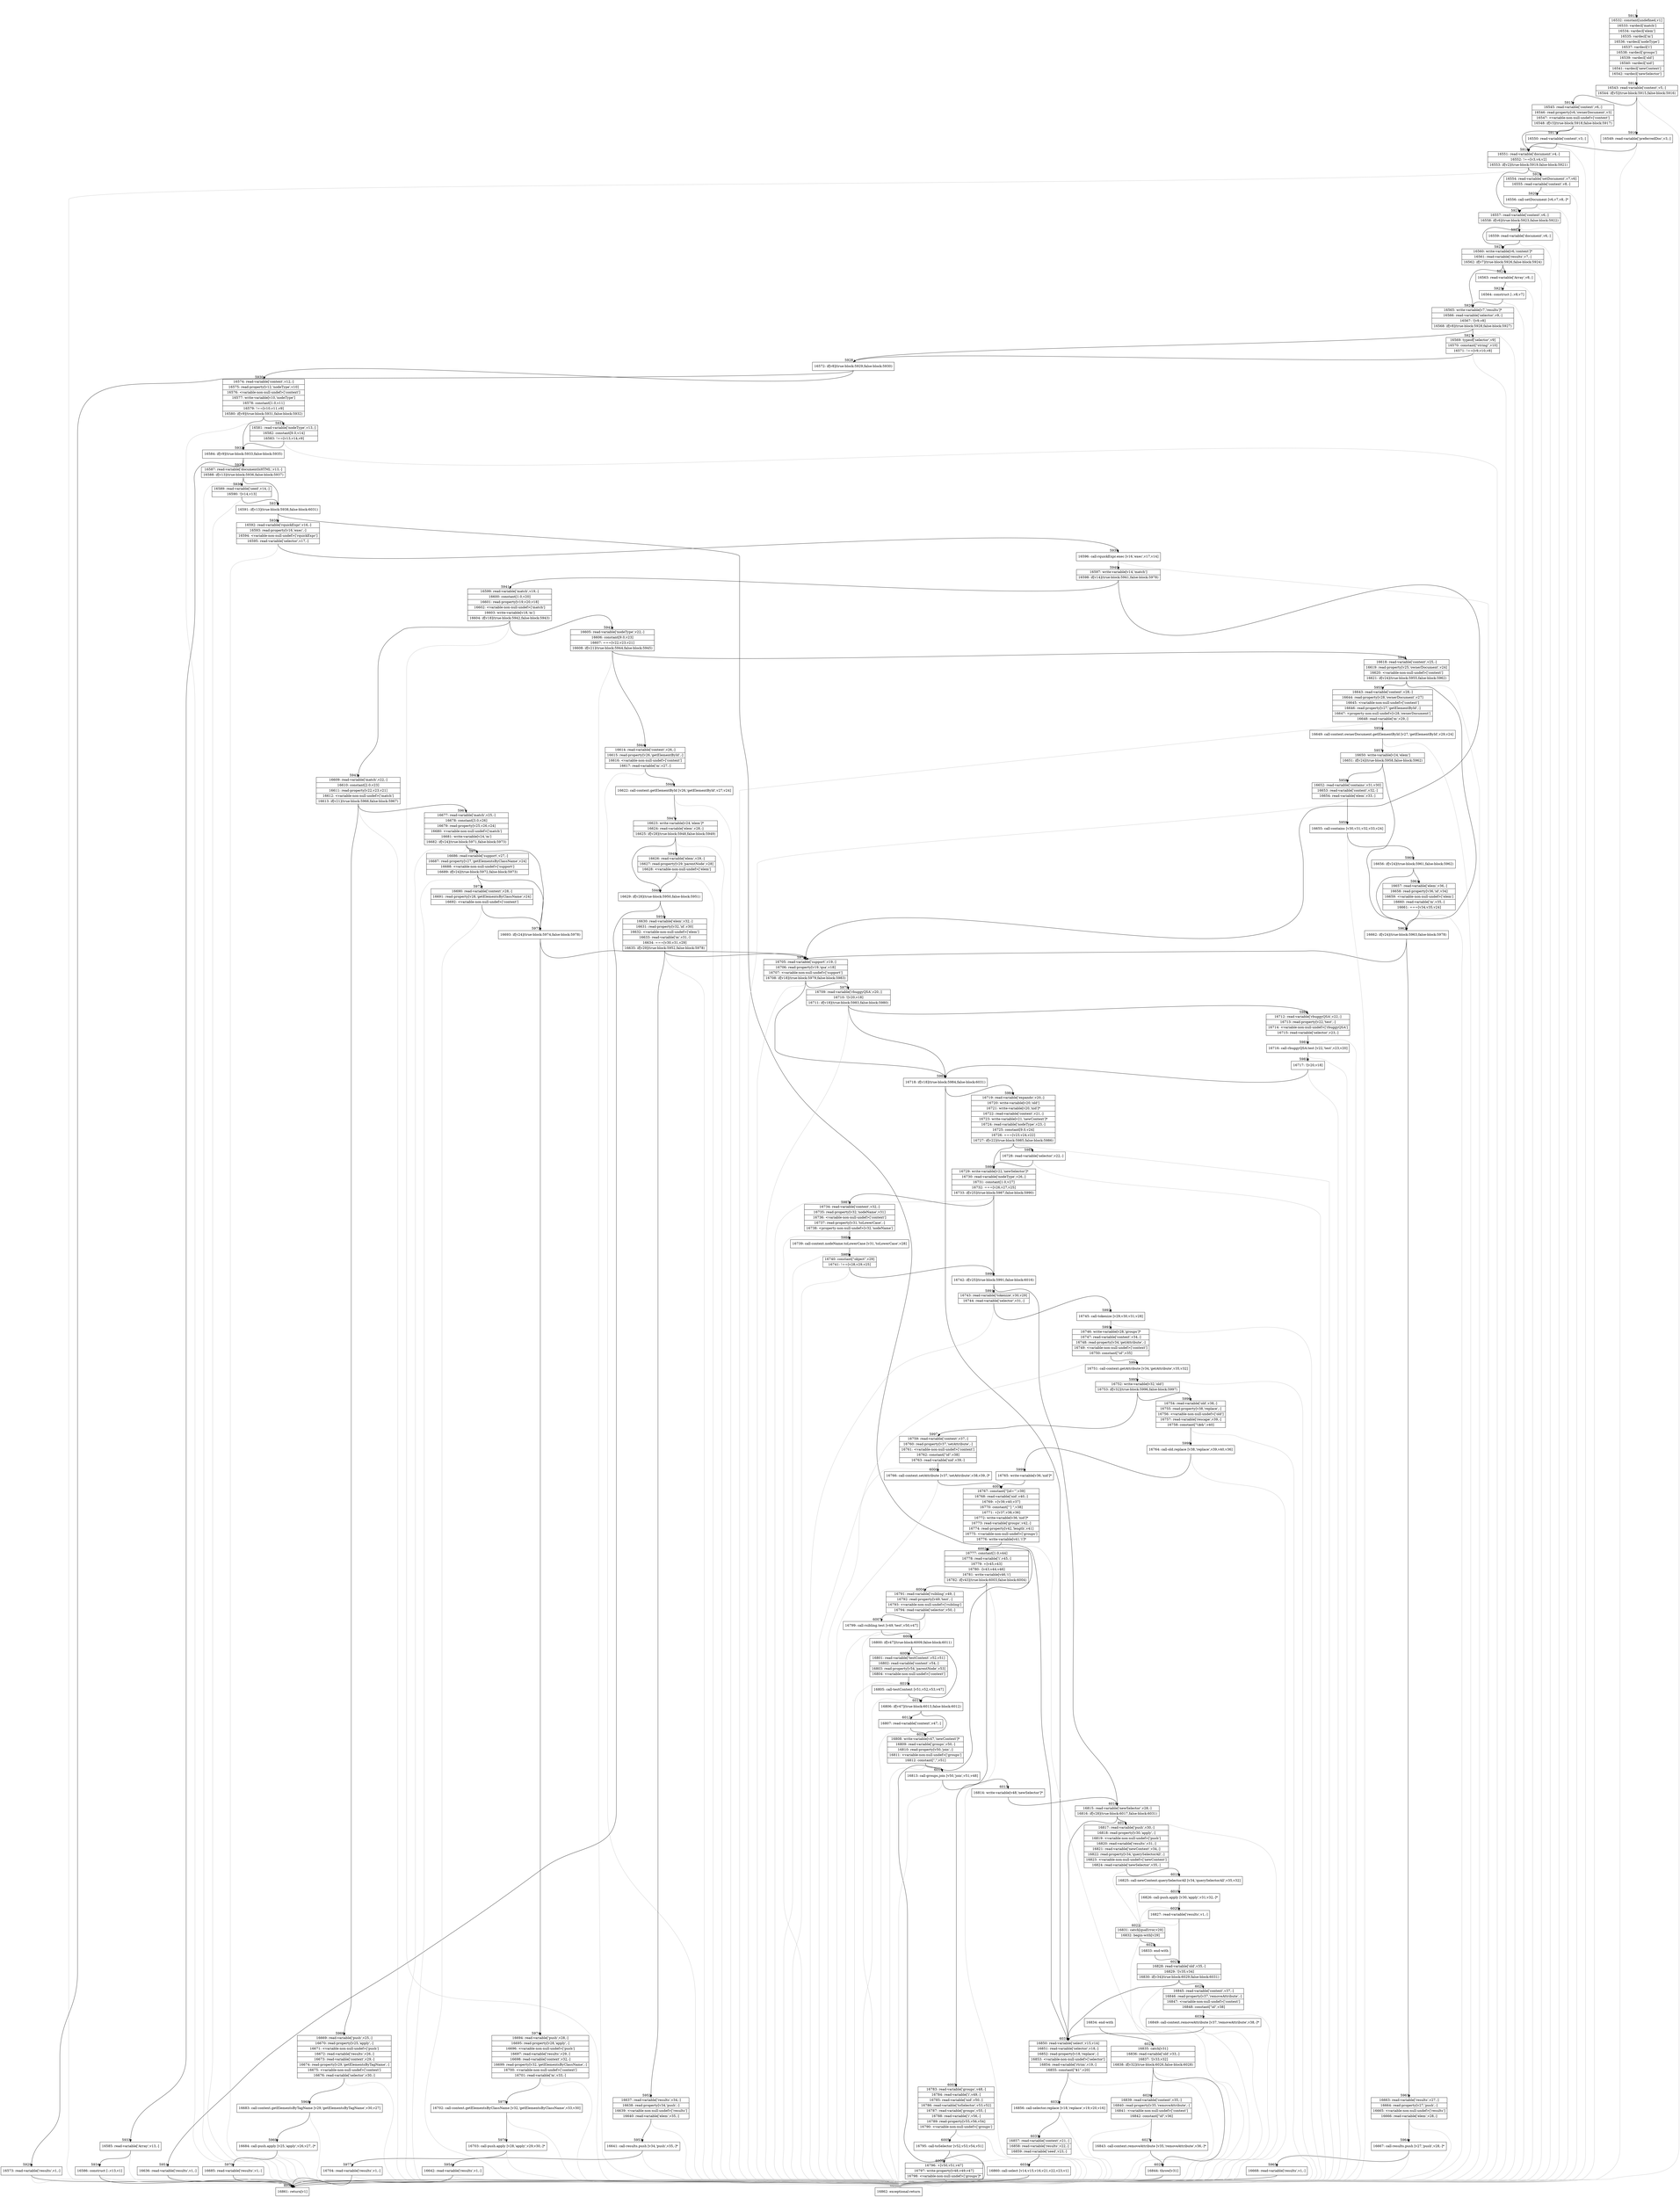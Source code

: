 digraph {
rankdir="TD"
BB_entry470[shape=none,label=""];
BB_entry470 -> BB5913 [tailport=s, headport=n, headlabel="    5913"]
BB5913 [shape=record label="{16532: constant[undefined,v1]|16533: vardecl['match']|16534: vardecl['elem']|16535: vardecl['m']|16536: vardecl['nodeType']|16537: vardecl['i']|16538: vardecl['groups']|16539: vardecl['old']|16540: vardecl['nid']|16541: vardecl['newContext']|16542: vardecl['newSelector']}" ] 
BB5913 -> BB5914 [tailport=s, headport=n, headlabel="      5914"]
BB5914 [shape=record label="{16543: read-variable['context',v5,-]|16544: if[v5](true-block:5915,false-block:5916)}" ] 
BB5914 -> BB5915 [tailport=s, headport=n, headlabel="      5915"]
BB5914 -> BB5916 [tailport=s, headport=n, headlabel="      5916"]
BB5914 -> BB6036 [tailport=s, headport=n, color=gray, headlabel="      6036"]
BB5915 [shape=record label="{16545: read-variable['context',v6,-]|16546: read-property[v6,'ownerDocument',v3]|16547: \<variable-non-null-undef\>['context']|16548: if[v3](true-block:5918,false-block:5917)}" ] 
BB5915 -> BB5918 [tailport=s, headport=n, headlabel="      5918"]
BB5915 -> BB5917 [tailport=s, headport=n, headlabel="      5917"]
BB5915 -> BB6036 [tailport=s, headport=n, color=gray]
BB5916 [shape=record label="{16549: read-variable['preferredDoc',v3,-]}" ] 
BB5916 -> BB5918 [tailport=s, headport=n]
BB5916 -> BB6036 [tailport=s, headport=n, color=gray]
BB5917 [shape=record label="{16550: read-variable['context',v3,-]}" ] 
BB5917 -> BB5918 [tailport=s, headport=n]
BB5917 -> BB6036 [tailport=s, headport=n, color=gray]
BB5918 [shape=record label="{16551: read-variable['document',v4,-]|16552: !==[v3,v4,v2]|16553: if[v2](true-block:5919,false-block:5921)}" ] 
BB5918 -> BB5919 [tailport=s, headport=n, headlabel="      5919"]
BB5918 -> BB5921 [tailport=s, headport=n, headlabel="      5921"]
BB5918 -> BB6036 [tailport=s, headport=n, color=gray]
BB5919 [shape=record label="{16554: read-variable['setDocument',v7,v6]|16555: read-variable['context',v8,-]}" ] 
BB5919 -> BB5920 [tailport=s, headport=n, headlabel="      5920"]
BB5919 -> BB6036 [tailport=s, headport=n, color=gray]
BB5920 [shape=record label="{16556: call-setDocument [v6,v7,v8,-]*}" ] 
BB5920 -> BB5921 [tailport=s, headport=n]
BB5920 -> BB6036 [tailport=s, headport=n, color=gray]
BB5921 [shape=record label="{16557: read-variable['context',v6,-]|16558: if[v6](true-block:5923,false-block:5922)}" ] 
BB5921 -> BB5923 [tailport=s, headport=n, headlabel="      5923"]
BB5921 -> BB5922 [tailport=s, headport=n, headlabel="      5922"]
BB5921 -> BB6036 [tailport=s, headport=n, color=gray]
BB5922 [shape=record label="{16559: read-variable['document',v6,-]}" ] 
BB5922 -> BB5923 [tailport=s, headport=n]
BB5922 -> BB6036 [tailport=s, headport=n, color=gray]
BB5923 [shape=record label="{16560: write-variable[v6,'context']*|16561: read-variable['results',v7,-]|16562: if[v7](true-block:5926,false-block:5924)}" ] 
BB5923 -> BB5926 [tailport=s, headport=n, headlabel="      5926"]
BB5923 -> BB5924 [tailport=s, headport=n, headlabel="      5924"]
BB5923 -> BB6036 [tailport=s, headport=n, color=gray]
BB5924 [shape=record label="{16563: read-variable['Array',v8,-]}" ] 
BB5924 -> BB5925 [tailport=s, headport=n, headlabel="      5925"]
BB5924 -> BB6036 [tailport=s, headport=n, color=gray]
BB5925 [shape=record label="{16564: construct [-,v8,v7]}" ] 
BB5925 -> BB5926 [tailport=s, headport=n]
BB5925 -> BB6036 [tailport=s, headport=n, color=gray]
BB5926 [shape=record label="{16565: write-variable[v7,'results']*|16566: read-variable['selector',v9,-]|16567: ![v9,v8]|16568: if[v8](true-block:5928,false-block:5927)}" ] 
BB5926 -> BB5928 [tailport=s, headport=n, headlabel="      5928"]
BB5926 -> BB5927 [tailport=s, headport=n, headlabel="      5927"]
BB5926 -> BB6036 [tailport=s, headport=n, color=gray]
BB5927 [shape=record label="{16569: typeof['selector',v9]|16570: constant[\"string\",v10]|16571: !==[v9,v10,v8]}" ] 
BB5927 -> BB5928 [tailport=s, headport=n]
BB5927 -> BB6036 [tailport=s, headport=n, color=gray]
BB5928 [shape=record label="{16572: if[v8](true-block:5929,false-block:5930)}" ] 
BB5928 -> BB5929 [tailport=s, headport=n, headlabel="      5929"]
BB5928 -> BB5930 [tailport=s, headport=n, headlabel="      5930"]
BB5929 [shape=record label="{16573: read-variable['results',v1,-]}" ] 
BB5929 -> BB6035 [tailport=s, headport=n, headlabel="      6035"]
BB5929 -> BB6036 [tailport=s, headport=n, color=gray]
BB5930 [shape=record label="{16574: read-variable['context',v12,-]|16575: read-property[v12,'nodeType',v10]|16576: \<variable-non-null-undef\>['context']|16577: write-variable[v10,'nodeType']|16578: constant[1.0,v11]|16579: !==[v10,v11,v9]|16580: if[v9](true-block:5931,false-block:5932)}" ] 
BB5930 -> BB5932 [tailport=s, headport=n, headlabel="      5932"]
BB5930 -> BB5931 [tailport=s, headport=n, headlabel="      5931"]
BB5930 -> BB6036 [tailport=s, headport=n, color=gray]
BB5931 [shape=record label="{16581: read-variable['nodeType',v13,-]|16582: constant[9.0,v14]|16583: !==[v13,v14,v9]}" ] 
BB5931 -> BB5932 [tailport=s, headport=n]
BB5931 -> BB6036 [tailport=s, headport=n, color=gray]
BB5932 [shape=record label="{16584: if[v9](true-block:5933,false-block:5935)}" ] 
BB5932 -> BB5933 [tailport=s, headport=n, headlabel="      5933"]
BB5932 -> BB5935 [tailport=s, headport=n, headlabel="      5935"]
BB5933 [shape=record label="{16585: read-variable['Array',v13,-]}" ] 
BB5933 -> BB5934 [tailport=s, headport=n, headlabel="      5934"]
BB5933 -> BB6036 [tailport=s, headport=n, color=gray]
BB5934 [shape=record label="{16586: construct [-,v13,v1]}" ] 
BB5934 -> BB6035 [tailport=s, headport=n]
BB5934 -> BB6036 [tailport=s, headport=n, color=gray]
BB5935 [shape=record label="{16587: read-variable['documentIsHTML',v13,-]|16588: if[v13](true-block:5936,false-block:5937)}" ] 
BB5935 -> BB5937 [tailport=s, headport=n, headlabel="      5937"]
BB5935 -> BB5936 [tailport=s, headport=n, headlabel="      5936"]
BB5935 -> BB6036 [tailport=s, headport=n, color=gray]
BB5936 [shape=record label="{16589: read-variable['seed',v14,-]|16590: ![v14,v13]}" ] 
BB5936 -> BB5937 [tailport=s, headport=n]
BB5936 -> BB6036 [tailport=s, headport=n, color=gray]
BB5937 [shape=record label="{16591: if[v13](true-block:5938,false-block:6031)}" ] 
BB5937 -> BB5938 [tailport=s, headport=n, headlabel="      5938"]
BB5937 -> BB6031 [tailport=s, headport=n, headlabel="      6031"]
BB5938 [shape=record label="{16592: read-variable['rquickExpr',v16,-]|16593: read-property[v16,'exec',-]|16594: \<variable-non-null-undef\>['rquickExpr']|16595: read-variable['selector',v17,-]}" ] 
BB5938 -> BB5939 [tailport=s, headport=n, headlabel="      5939"]
BB5938 -> BB6036 [tailport=s, headport=n, color=gray]
BB5939 [shape=record label="{16596: call-rquickExpr.exec [v16,'exec',v17,v14]}" ] 
BB5939 -> BB5940 [tailport=s, headport=n, headlabel="      5940"]
BB5939 -> BB6036 [tailport=s, headport=n, color=gray]
BB5940 [shape=record label="{16597: write-variable[v14,'match']|16598: if[v14](true-block:5941,false-block:5978)}" ] 
BB5940 -> BB5941 [tailport=s, headport=n, headlabel="      5941"]
BB5940 -> BB5978 [tailport=s, headport=n, headlabel="      5978"]
BB5941 [shape=record label="{16599: read-variable['match',v19,-]|16600: constant[1.0,v20]|16601: read-property[v19,v20,v18]|16602: \<variable-non-null-undef\>['match']|16603: write-variable[v18,'m']|16604: if[v18](true-block:5942,false-block:5943)}" ] 
BB5941 -> BB5942 [tailport=s, headport=n, headlabel="      5942"]
BB5941 -> BB5943 [tailport=s, headport=n, headlabel="      5943"]
BB5941 -> BB6036 [tailport=s, headport=n, color=gray]
BB5942 [shape=record label="{16605: read-variable['nodeType',v22,-]|16606: constant[9.0,v23]|16607: ===[v22,v23,v21]|16608: if[v21](true-block:5944,false-block:5945)}" ] 
BB5942 -> BB5944 [tailport=s, headport=n, headlabel="      5944"]
BB5942 -> BB5945 [tailport=s, headport=n, headlabel="      5945"]
BB5942 -> BB6036 [tailport=s, headport=n, color=gray]
BB5943 [shape=record label="{16609: read-variable['match',v22,-]|16610: constant[2.0,v23]|16611: read-property[v22,v23,v21]|16612: \<variable-non-null-undef\>['match']|16613: if[v21](true-block:5966,false-block:5967)}" ] 
BB5943 -> BB5966 [tailport=s, headport=n, headlabel="      5966"]
BB5943 -> BB5967 [tailport=s, headport=n, headlabel="      5967"]
BB5943 -> BB6036 [tailport=s, headport=n, color=gray]
BB5944 [shape=record label="{16614: read-variable['context',v26,-]|16615: read-property[v26,'getElementById',-]|16616: \<variable-non-null-undef\>['context']|16617: read-variable['m',v27,-]}" ] 
BB5944 -> BB5946 [tailport=s, headport=n, headlabel="      5946"]
BB5944 -> BB6036 [tailport=s, headport=n, color=gray]
BB5945 [shape=record label="{16618: read-variable['context',v25,-]|16619: read-property[v25,'ownerDocument',v24]|16620: \<variable-non-null-undef\>['context']|16621: if[v24](true-block:5955,false-block:5962)}" ] 
BB5945 -> BB5962 [tailport=s, headport=n, headlabel="      5962"]
BB5945 -> BB5955 [tailport=s, headport=n, headlabel="      5955"]
BB5945 -> BB6036 [tailport=s, headport=n, color=gray]
BB5946 [shape=record label="{16622: call-context.getElementById [v26,'getElementById',v27,v24]}" ] 
BB5946 -> BB5947 [tailport=s, headport=n, headlabel="      5947"]
BB5946 -> BB6036 [tailport=s, headport=n, color=gray]
BB5947 [shape=record label="{16623: write-variable[v24,'elem']*|16624: read-variable['elem',v28,-]|16625: if[v28](true-block:5948,false-block:5949)}" ] 
BB5947 -> BB5949 [tailport=s, headport=n, headlabel="      5949"]
BB5947 -> BB5948 [tailport=s, headport=n, headlabel="      5948"]
BB5947 -> BB6036 [tailport=s, headport=n, color=gray]
BB5948 [shape=record label="{16626: read-variable['elem',v29,-]|16627: read-property[v29,'parentNode',v28]|16628: \<variable-non-null-undef\>['elem']}" ] 
BB5948 -> BB5949 [tailport=s, headport=n]
BB5948 -> BB6036 [tailport=s, headport=n, color=gray]
BB5949 [shape=record label="{16629: if[v28](true-block:5950,false-block:5951)}" ] 
BB5949 -> BB5950 [tailport=s, headport=n, headlabel="      5950"]
BB5949 -> BB5951 [tailport=s, headport=n, headlabel="      5951"]
BB5950 [shape=record label="{16630: read-variable['elem',v32,-]|16631: read-property[v32,'id',v30]|16632: \<variable-non-null-undef\>['elem']|16633: read-variable['m',v31,-]|16634: ===[v30,v31,v29]|16635: if[v29](true-block:5952,false-block:5978)}" ] 
BB5950 -> BB5952 [tailport=s, headport=n, headlabel="      5952"]
BB5950 -> BB5978 [tailport=s, headport=n]
BB5950 -> BB6036 [tailport=s, headport=n, color=gray]
BB5951 [shape=record label="{16636: read-variable['results',v1,-]}" ] 
BB5951 -> BB6035 [tailport=s, headport=n]
BB5951 -> BB6036 [tailport=s, headport=n, color=gray]
BB5952 [shape=record label="{16637: read-variable['results',v34,-]|16638: read-property[v34,'push',-]|16639: \<variable-non-null-undef\>['results']|16640: read-variable['elem',v35,-]}" ] 
BB5952 -> BB5953 [tailport=s, headport=n, headlabel="      5953"]
BB5952 -> BB6036 [tailport=s, headport=n, color=gray]
BB5953 [shape=record label="{16641: call-results.push [v34,'push',v35,-]*}" ] 
BB5953 -> BB5954 [tailport=s, headport=n, headlabel="      5954"]
BB5953 -> BB6036 [tailport=s, headport=n, color=gray]
BB5954 [shape=record label="{16642: read-variable['results',v1,-]}" ] 
BB5954 -> BB6035 [tailport=s, headport=n]
BB5954 -> BB6036 [tailport=s, headport=n, color=gray]
BB5955 [shape=record label="{16643: read-variable['context',v28,-]|16644: read-property[v28,'ownerDocument',v27]|16645: \<variable-non-null-undef\>['context']|16646: read-property[v27,'getElementById',-]|16647: \<property-non-null-undef\>[v28,'ownerDocument']|16648: read-variable['m',v29,-]}" ] 
BB5955 -> BB5956 [tailport=s, headport=n, headlabel="      5956"]
BB5955 -> BB6036 [tailport=s, headport=n, color=gray]
BB5956 [shape=record label="{16649: call-context.ownerDocument.getElementById [v27,'getElementById',v29,v24]}" ] 
BB5956 -> BB5957 [tailport=s, headport=n, headlabel="      5957"]
BB5956 -> BB6036 [tailport=s, headport=n, color=gray]
BB5957 [shape=record label="{16650: write-variable[v24,'elem']|16651: if[v24](true-block:5958,false-block:5962)}" ] 
BB5957 -> BB5962 [tailport=s, headport=n]
BB5957 -> BB5958 [tailport=s, headport=n, headlabel="      5958"]
BB5958 [shape=record label="{16652: read-variable['contains',v31,v30]|16653: read-variable['context',v32,-]|16654: read-variable['elem',v33,-]}" ] 
BB5958 -> BB5959 [tailport=s, headport=n, headlabel="      5959"]
BB5958 -> BB6036 [tailport=s, headport=n, color=gray]
BB5959 [shape=record label="{16655: call-contains [v30,v31,v32,v33,v24]}" ] 
BB5959 -> BB5960 [tailport=s, headport=n, headlabel="      5960"]
BB5959 -> BB6036 [tailport=s, headport=n, color=gray]
BB5960 [shape=record label="{16656: if[v24](true-block:5961,false-block:5962)}" ] 
BB5960 -> BB5962 [tailport=s, headport=n]
BB5960 -> BB5961 [tailport=s, headport=n, headlabel="      5961"]
BB5961 [shape=record label="{16657: read-variable['elem',v36,-]|16658: read-property[v36,'id',v34]|16659: \<variable-non-null-undef\>['elem']|16660: read-variable['m',v35,-]|16661: ===[v34,v35,v24]}" ] 
BB5961 -> BB5962 [tailport=s, headport=n]
BB5961 -> BB6036 [tailport=s, headport=n, color=gray]
BB5962 [shape=record label="{16662: if[v24](true-block:5963,false-block:5978)}" ] 
BB5962 -> BB5963 [tailport=s, headport=n, headlabel="      5963"]
BB5962 -> BB5978 [tailport=s, headport=n]
BB5963 [shape=record label="{16663: read-variable['results',v27,-]|16664: read-property[v27,'push',-]|16665: \<variable-non-null-undef\>['results']|16666: read-variable['elem',v28,-]}" ] 
BB5963 -> BB5964 [tailport=s, headport=n, headlabel="      5964"]
BB5963 -> BB6036 [tailport=s, headport=n, color=gray]
BB5964 [shape=record label="{16667: call-results.push [v27,'push',v28,-]*}" ] 
BB5964 -> BB5965 [tailport=s, headport=n, headlabel="      5965"]
BB5964 -> BB6036 [tailport=s, headport=n, color=gray]
BB5965 [shape=record label="{16668: read-variable['results',v1,-]}" ] 
BB5965 -> BB6035 [tailport=s, headport=n]
BB5965 -> BB6036 [tailport=s, headport=n, color=gray]
BB5966 [shape=record label="{16669: read-variable['push',v25,-]|16670: read-property[v25,'apply',-]|16671: \<variable-non-null-undef\>['push']|16672: read-variable['results',v26,-]|16673: read-variable['context',v29,-]|16674: read-property[v29,'getElementsByTagName',-]|16675: \<variable-non-null-undef\>['context']|16676: read-variable['selector',v30,-]}" ] 
BB5966 -> BB5968 [tailport=s, headport=n, headlabel="      5968"]
BB5966 -> BB6036 [tailport=s, headport=n, color=gray]
BB5967 [shape=record label="{16677: read-variable['match',v25,-]|16678: constant[3.0,v26]|16679: read-property[v25,v26,v24]|16680: \<variable-non-null-undef\>['match']|16681: write-variable[v24,'m']|16682: if[v24](true-block:5971,false-block:5973)}" ] 
BB5967 -> BB5973 [tailport=s, headport=n, headlabel="      5973"]
BB5967 -> BB5971 [tailport=s, headport=n, headlabel="      5971"]
BB5967 -> BB6036 [tailport=s, headport=n, color=gray]
BB5968 [shape=record label="{16683: call-context.getElementsByTagName [v29,'getElementsByTagName',v30,v27]}" ] 
BB5968 -> BB5969 [tailport=s, headport=n, headlabel="      5969"]
BB5968 -> BB6036 [tailport=s, headport=n, color=gray]
BB5969 [shape=record label="{16684: call-push.apply [v25,'apply',v26,v27,-]*}" ] 
BB5969 -> BB5970 [tailport=s, headport=n, headlabel="      5970"]
BB5969 -> BB6036 [tailport=s, headport=n, color=gray]
BB5970 [shape=record label="{16685: read-variable['results',v1,-]}" ] 
BB5970 -> BB6035 [tailport=s, headport=n]
BB5970 -> BB6036 [tailport=s, headport=n, color=gray]
BB5971 [shape=record label="{16686: read-variable['support',v27,-]|16687: read-property[v27,'getElementsByClassName',v24]|16688: \<variable-non-null-undef\>['support']|16689: if[v24](true-block:5972,false-block:5973)}" ] 
BB5971 -> BB5973 [tailport=s, headport=n]
BB5971 -> BB5972 [tailport=s, headport=n, headlabel="      5972"]
BB5971 -> BB6036 [tailport=s, headport=n, color=gray]
BB5972 [shape=record label="{16690: read-variable['context',v28,-]|16691: read-property[v28,'getElementsByClassName',v24]|16692: \<variable-non-null-undef\>['context']}" ] 
BB5972 -> BB5973 [tailport=s, headport=n]
BB5972 -> BB6036 [tailport=s, headport=n, color=gray]
BB5973 [shape=record label="{16693: if[v24](true-block:5974,false-block:5978)}" ] 
BB5973 -> BB5974 [tailport=s, headport=n, headlabel="      5974"]
BB5973 -> BB5978 [tailport=s, headport=n]
BB5974 [shape=record label="{16694: read-variable['push',v28,-]|16695: read-property[v28,'apply',-]|16696: \<variable-non-null-undef\>['push']|16697: read-variable['results',v29,-]|16698: read-variable['context',v32,-]|16699: read-property[v32,'getElementsByClassName',-]|16700: \<variable-non-null-undef\>['context']|16701: read-variable['m',v33,-]}" ] 
BB5974 -> BB5975 [tailport=s, headport=n, headlabel="      5975"]
BB5974 -> BB6036 [tailport=s, headport=n, color=gray]
BB5975 [shape=record label="{16702: call-context.getElementsByClassName [v32,'getElementsByClassName',v33,v30]}" ] 
BB5975 -> BB5976 [tailport=s, headport=n, headlabel="      5976"]
BB5975 -> BB6036 [tailport=s, headport=n, color=gray]
BB5976 [shape=record label="{16703: call-push.apply [v28,'apply',v29,v30,-]*}" ] 
BB5976 -> BB5977 [tailport=s, headport=n, headlabel="      5977"]
BB5976 -> BB6036 [tailport=s, headport=n, color=gray]
BB5977 [shape=record label="{16704: read-variable['results',v1,-]}" ] 
BB5977 -> BB6035 [tailport=s, headport=n]
BB5977 -> BB6036 [tailport=s, headport=n, color=gray]
BB5978 [shape=record label="{16705: read-variable['support',v19,-]|16706: read-property[v19,'qsa',v18]|16707: \<variable-non-null-undef\>['support']|16708: if[v18](true-block:5979,false-block:5983)}" ] 
BB5978 -> BB5983 [tailport=s, headport=n, headlabel="      5983"]
BB5978 -> BB5979 [tailport=s, headport=n, headlabel="      5979"]
BB5978 -> BB6036 [tailport=s, headport=n, color=gray]
BB5979 [shape=record label="{16709: read-variable['rbuggyQSA',v20,-]|16710: ![v20,v18]|16711: if[v18](true-block:5983,false-block:5980)}" ] 
BB5979 -> BB5983 [tailport=s, headport=n]
BB5979 -> BB5980 [tailport=s, headport=n, headlabel="      5980"]
BB5979 -> BB6036 [tailport=s, headport=n, color=gray]
BB5980 [shape=record label="{16712: read-variable['rbuggyQSA',v22,-]|16713: read-property[v22,'test',-]|16714: \<variable-non-null-undef\>['rbuggyQSA']|16715: read-variable['selector',v23,-]}" ] 
BB5980 -> BB5981 [tailport=s, headport=n, headlabel="      5981"]
BB5980 -> BB6036 [tailport=s, headport=n, color=gray]
BB5981 [shape=record label="{16716: call-rbuggyQSA.test [v22,'test',v23,v20]}" ] 
BB5981 -> BB5982 [tailport=s, headport=n, headlabel="      5982"]
BB5981 -> BB6036 [tailport=s, headport=n, color=gray]
BB5982 [shape=record label="{16717: ![v20,v18]}" ] 
BB5982 -> BB5983 [tailport=s, headport=n]
BB5982 -> BB6036 [tailport=s, headport=n, color=gray]
BB5983 [shape=record label="{16718: if[v18](true-block:5984,false-block:6031)}" ] 
BB5983 -> BB5984 [tailport=s, headport=n, headlabel="      5984"]
BB5983 -> BB6031 [tailport=s, headport=n]
BB5984 [shape=record label="{16719: read-variable['expando',v20,-]|16720: write-variable[v20,'old']|16721: write-variable[v20,'nid']*|16722: read-variable['context',v21,-]|16723: write-variable[v21,'newContext']*|16724: read-variable['nodeType',v23,-]|16725: constant[9.0,v24]|16726: ===[v23,v24,v22]|16727: if[v22](true-block:5985,false-block:5986)}" ] 
BB5984 -> BB5986 [tailport=s, headport=n, headlabel="      5986"]
BB5984 -> BB5985 [tailport=s, headport=n, headlabel="      5985"]
BB5984 -> BB6036 [tailport=s, headport=n, color=gray]
BB5985 [shape=record label="{16728: read-variable['selector',v22,-]}" ] 
BB5985 -> BB5986 [tailport=s, headport=n]
BB5985 -> BB6036 [tailport=s, headport=n, color=gray]
BB5986 [shape=record label="{16729: write-variable[v22,'newSelector']*|16730: read-variable['nodeType',v26,-]|16731: constant[1.0,v27]|16732: ===[v26,v27,v25]|16733: if[v25](true-block:5987,false-block:5990)}" ] 
BB5986 -> BB5990 [tailport=s, headport=n, headlabel="      5990"]
BB5986 -> BB5987 [tailport=s, headport=n, headlabel="      5987"]
BB5986 -> BB6036 [tailport=s, headport=n, color=gray]
BB5987 [shape=record label="{16734: read-variable['context',v32,-]|16735: read-property[v32,'nodeName',v31]|16736: \<variable-non-null-undef\>['context']|16737: read-property[v31,'toLowerCase',-]|16738: \<property-non-null-undef\>[v32,'nodeName']}" ] 
BB5987 -> BB5988 [tailport=s, headport=n, headlabel="      5988"]
BB5987 -> BB6036 [tailport=s, headport=n, color=gray]
BB5988 [shape=record label="{16739: call-context.nodeName.toLowerCase [v31,'toLowerCase',v28]}" ] 
BB5988 -> BB5989 [tailport=s, headport=n, headlabel="      5989"]
BB5988 -> BB6036 [tailport=s, headport=n, color=gray]
BB5989 [shape=record label="{16740: constant[\"object\",v29]|16741: !==[v28,v29,v25]}" ] 
BB5989 -> BB5990 [tailport=s, headport=n]
BB5989 -> BB6036 [tailport=s, headport=n, color=gray]
BB5990 [shape=record label="{16742: if[v25](true-block:5991,false-block:6016)}" ] 
BB5990 -> BB5991 [tailport=s, headport=n, headlabel="      5991"]
BB5990 -> BB6016 [tailport=s, headport=n, headlabel="      6016"]
BB5991 [shape=record label="{16743: read-variable['tokenize',v30,v29]|16744: read-variable['selector',v31,-]}" ] 
BB5991 -> BB5992 [tailport=s, headport=n, headlabel="      5992"]
BB5991 -> BB6036 [tailport=s, headport=n, color=gray]
BB5992 [shape=record label="{16745: call-tokenize [v29,v30,v31,v28]}" ] 
BB5992 -> BB5993 [tailport=s, headport=n, headlabel="      5993"]
BB5992 -> BB6036 [tailport=s, headport=n, color=gray]
BB5993 [shape=record label="{16746: write-variable[v28,'groups']*|16747: read-variable['context',v34,-]|16748: read-property[v34,'getAttribute',-]|16749: \<variable-non-null-undef\>['context']|16750: constant[\"id\",v35]}" ] 
BB5993 -> BB5994 [tailport=s, headport=n, headlabel="      5994"]
BB5993 -> BB6036 [tailport=s, headport=n, color=gray]
BB5994 [shape=record label="{16751: call-context.getAttribute [v34,'getAttribute',v35,v32]}" ] 
BB5994 -> BB5995 [tailport=s, headport=n, headlabel="      5995"]
BB5994 -> BB6036 [tailport=s, headport=n, color=gray]
BB5995 [shape=record label="{16752: write-variable[v32,'old']|16753: if[v32](true-block:5996,false-block:5997)}" ] 
BB5995 -> BB5996 [tailport=s, headport=n, headlabel="      5996"]
BB5995 -> BB5997 [tailport=s, headport=n, headlabel="      5997"]
BB5996 [shape=record label="{16754: read-variable['old',v38,-]|16755: read-property[v38,'replace',-]|16756: \<variable-non-null-undef\>['old']|16757: read-variable['rescape',v39,-]|16758: constant[\"\\\\$&\",v40]}" ] 
BB5996 -> BB5998 [tailport=s, headport=n, headlabel="      5998"]
BB5996 -> BB6036 [tailport=s, headport=n, color=gray]
BB5997 [shape=record label="{16759: read-variable['context',v37,-]|16760: read-property[v37,'setAttribute',-]|16761: \<variable-non-null-undef\>['context']|16762: constant[\"id\",v38]|16763: read-variable['nid',v39,-]}" ] 
BB5997 -> BB6000 [tailport=s, headport=n, headlabel="      6000"]
BB5997 -> BB6036 [tailport=s, headport=n, color=gray]
BB5998 [shape=record label="{16764: call-old.replace [v38,'replace',v39,v40,v36]}" ] 
BB5998 -> BB5999 [tailport=s, headport=n, headlabel="      5999"]
BB5998 -> BB6036 [tailport=s, headport=n, color=gray]
BB5999 [shape=record label="{16765: write-variable[v36,'nid']*}" ] 
BB5999 -> BB6001 [tailport=s, headport=n, headlabel="      6001"]
BB6000 [shape=record label="{16766: call-context.setAttribute [v37,'setAttribute',v38,v39,-]*}" ] 
BB6000 -> BB6001 [tailport=s, headport=n]
BB6000 -> BB6036 [tailport=s, headport=n, color=gray]
BB6001 [shape=record label="{16767: constant[\"[id='\",v39]|16768: read-variable['nid',v40,-]|16769: +[v39,v40,v37]|16770: constant[\"'] \",v38]|16771: +[v37,v38,v36]|16772: write-variable[v36,'nid']*|16773: read-variable['groups',v42,-]|16774: read-property[v42,'length',v41]|16775: \<variable-non-null-undef\>['groups']|16776: write-variable[v41,'i']*}" ] 
BB6001 -> BB6002 [tailport=s, headport=n, headlabel="      6002"]
BB6001 -> BB6036 [tailport=s, headport=n, color=gray]
BB6002 [shape=record label="{16777: constant[1.0,v44]|16778: read-variable['i',v45,-]|16779: +[v45,v43]|16780: -[v43,v44,v46]|16781: write-variable[v46,'i']|16782: if[v43](true-block:6003,false-block:6004)}" ] 
BB6002 -> BB6003 [tailport=s, headport=n, headlabel="      6003"]
BB6002 -> BB6004 [tailport=s, headport=n, headlabel="      6004"]
BB6002 -> BB6036 [tailport=s, headport=n, color=gray]
BB6003 [shape=record label="{16783: read-variable['groups',v48,-]|16784: read-variable['i',v49,-]|16785: read-variable['nid',v50,-]|16786: read-variable['toSelector',v53,v52]|16787: read-variable['groups',v55,-]|16788: read-variable['i',v56,-]|16789: read-property[v55,v56,v54]|16790: \<variable-non-null-undef\>['groups']}" ] 
BB6003 -> BB6005 [tailport=s, headport=n, headlabel="      6005"]
BB6003 -> BB6036 [tailport=s, headport=n, color=gray]
BB6004 [shape=record label="{16791: read-variable['rsibling',v49,-]|16792: read-property[v49,'test',-]|16793: \<variable-non-null-undef\>['rsibling']|16794: read-variable['selector',v50,-]}" ] 
BB6004 -> BB6007 [tailport=s, headport=n, headlabel="      6007"]
BB6004 -> BB6036 [tailport=s, headport=n, color=gray]
BB6005 [shape=record label="{16795: call-toSelector [v52,v53,v54,v51]}" ] 
BB6005 -> BB6006 [tailport=s, headport=n, headlabel="      6006"]
BB6005 -> BB6036 [tailport=s, headport=n, color=gray]
BB6006 [shape=record label="{16796: +[v50,v51,v47]|16797: write-property[v48,v49,v47]|16798: \<variable-non-null-undef\>['groups']*}" ] 
BB6006 -> BB6002 [tailport=s, headport=n]
BB6006 -> BB6036 [tailport=s, headport=n, color=gray]
BB6007 [shape=record label="{16799: call-rsibling.test [v49,'test',v50,v47]}" ] 
BB6007 -> BB6008 [tailport=s, headport=n, headlabel="      6008"]
BB6007 -> BB6036 [tailport=s, headport=n, color=gray]
BB6008 [shape=record label="{16800: if[v47](true-block:6009,false-block:6011)}" ] 
BB6008 -> BB6011 [tailport=s, headport=n, headlabel="      6011"]
BB6008 -> BB6009 [tailport=s, headport=n, headlabel="      6009"]
BB6009 [shape=record label="{16801: read-variable['testContext',v52,v51]|16802: read-variable['context',v54,-]|16803: read-property[v54,'parentNode',v53]|16804: \<variable-non-null-undef\>['context']}" ] 
BB6009 -> BB6010 [tailport=s, headport=n, headlabel="      6010"]
BB6009 -> BB6036 [tailport=s, headport=n, color=gray]
BB6010 [shape=record label="{16805: call-testContext [v51,v52,v53,v47]}" ] 
BB6010 -> BB6011 [tailport=s, headport=n]
BB6010 -> BB6036 [tailport=s, headport=n, color=gray]
BB6011 [shape=record label="{16806: if[v47](true-block:6013,false-block:6012)}" ] 
BB6011 -> BB6013 [tailport=s, headport=n, headlabel="      6013"]
BB6011 -> BB6012 [tailport=s, headport=n, headlabel="      6012"]
BB6012 [shape=record label="{16807: read-variable['context',v47,-]}" ] 
BB6012 -> BB6013 [tailport=s, headport=n]
BB6012 -> BB6036 [tailport=s, headport=n, color=gray]
BB6013 [shape=record label="{16808: write-variable[v47,'newContext']*|16809: read-variable['groups',v50,-]|16810: read-property[v50,'join',-]|16811: \<variable-non-null-undef\>['groups']|16812: constant[\",\",v51]}" ] 
BB6013 -> BB6014 [tailport=s, headport=n, headlabel="      6014"]
BB6013 -> BB6036 [tailport=s, headport=n, color=gray]
BB6014 [shape=record label="{16813: call-groups.join [v50,'join',v51,v48]}" ] 
BB6014 -> BB6015 [tailport=s, headport=n, headlabel="      6015"]
BB6014 -> BB6036 [tailport=s, headport=n, color=gray]
BB6015 [shape=record label="{16814: write-variable[v48,'newSelector']*}" ] 
BB6015 -> BB6016 [tailport=s, headport=n]
BB6016 [shape=record label="{16815: read-variable['newSelector',v28,-]|16816: if[v28](true-block:6017,false-block:6031)}" ] 
BB6016 -> BB6017 [tailport=s, headport=n, headlabel="      6017"]
BB6016 -> BB6031 [tailport=s, headport=n]
BB6016 -> BB6036 [tailport=s, headport=n, color=gray]
BB6017 [shape=record label="{16817: read-variable['push',v30,-]|16818: read-property[v30,'apply',-]|16819: \<variable-non-null-undef\>['push']|16820: read-variable['results',v31,-]|16821: read-variable['newContext',v34,-]|16822: read-property[v34,'querySelectorAll',-]|16823: \<variable-non-null-undef\>['newContext']|16824: read-variable['newSelector',v35,-]}" ] 
BB6017 -> BB6018 [tailport=s, headport=n, headlabel="      6018"]
BB6017 -> BB6022 [tailport=s, headport=n, color=gray, headlabel="      6022"]
BB6018 [shape=record label="{16825: call-newContext.querySelectorAll [v34,'querySelectorAll',v35,v32]}" ] 
BB6018 -> BB6019 [tailport=s, headport=n, headlabel="      6019"]
BB6018 -> BB6022 [tailport=s, headport=n, color=gray]
BB6019 [shape=record label="{16826: call-push.apply [v30,'apply',v31,v32,-]*}" ] 
BB6019 -> BB6020 [tailport=s, headport=n, headlabel="      6020"]
BB6019 -> BB6022 [tailport=s, headport=n, color=gray]
BB6020 [shape=record label="{16827: read-variable['results',v1,-]}" ] 
BB6020 -> BB6021 [tailport=s, headport=n, headlabel="      6021"]
BB6020 -> BB6022 [tailport=s, headport=n, color=gray]
BB6021 [shape=record label="{16828: read-variable['old',v35,-]|16829: ![v35,v34]|16830: if[v34](true-block:6029,false-block:6031)}" ] 
BB6021 -> BB6029 [tailport=s, headport=n, headlabel="      6029"]
BB6021 -> BB6031 [tailport=s, headport=n]
BB6021 -> BB6036 [tailport=s, headport=n, color=gray]
BB6022 [shape=record label="{16831: catch[qsaError,v29]|16832: begin-with[v29]}" ] 
BB6022 -> BB6023 [tailport=s, headport=n, headlabel="      6023"]
BB6022 -> BB6025 [tailport=s, headport=n, color=gray, headlabel="      6025"]
BB6023 [shape=record label="{16833: end-with}" ] 
BB6023 -> BB6021 [tailport=s, headport=n]
BB6024 [shape=record label="{16834: end-with}" ] 
BB6024 -> BB6025 [tailport=s, headport=n]
BB6025 [shape=record label="{16835: catch[v31]|16836: read-variable['old',v33,-]|16837: ![v33,v32]|16838: if[v32](true-block:6026,false-block:6028)}" ] 
BB6025 -> BB6026 [tailport=s, headport=n, headlabel="      6026"]
BB6025 -> BB6028 [tailport=s, headport=n, headlabel="      6028"]
BB6025 -> BB6036 [tailport=s, headport=n, color=gray]
BB6026 [shape=record label="{16839: read-variable['context',v35,-]|16840: read-property[v35,'removeAttribute',-]|16841: \<variable-non-null-undef\>['context']|16842: constant[\"id\",v36]}" ] 
BB6026 -> BB6027 [tailport=s, headport=n, headlabel="      6027"]
BB6026 -> BB6036 [tailport=s, headport=n, color=gray]
BB6027 [shape=record label="{16843: call-context.removeAttribute [v35,'removeAttribute',v36,-]*}" ] 
BB6027 -> BB6028 [tailport=s, headport=n]
BB6027 -> BB6036 [tailport=s, headport=n, color=gray]
BB6028 [shape=record label="{16844: throw[v31]}" ] 
BB6028 -> BB6036 [tailport=s, headport=n]
BB6028 -> BB6036 [tailport=s, headport=n, color=gray]
BB6029 [shape=record label="{16845: read-variable['context',v37,-]|16846: read-property[v37,'removeAttribute',-]|16847: \<variable-non-null-undef\>['context']|16848: constant[\"id\",v38]}" ] 
BB6029 -> BB6030 [tailport=s, headport=n, headlabel="      6030"]
BB6029 -> BB6036 [tailport=s, headport=n, color=gray]
BB6030 [shape=record label="{16849: call-context.removeAttribute [v37,'removeAttribute',v38,-]*}" ] 
BB6030 -> BB6031 [tailport=s, headport=n]
BB6030 -> BB6036 [tailport=s, headport=n, color=gray]
BB6031 [shape=record label="{16850: read-variable['select',v15,v14]|16851: read-variable['selector',v18,-]|16852: read-property[v18,'replace',-]|16853: \<variable-non-null-undef\>['selector']|16854: read-variable['rtrim',v19,-]|16855: constant[\"$1\",v20]}" ] 
BB6031 -> BB6032 [tailport=s, headport=n, headlabel="      6032"]
BB6031 -> BB6036 [tailport=s, headport=n, color=gray]
BB6032 [shape=record label="{16856: call-selector.replace [v18,'replace',v19,v20,v16]}" ] 
BB6032 -> BB6033 [tailport=s, headport=n, headlabel="      6033"]
BB6032 -> BB6036 [tailport=s, headport=n, color=gray]
BB6033 [shape=record label="{16857: read-variable['context',v21,-]|16858: read-variable['results',v22,-]|16859: read-variable['seed',v23,-]}" ] 
BB6033 -> BB6034 [tailport=s, headport=n, headlabel="      6034"]
BB6033 -> BB6036 [tailport=s, headport=n, color=gray]
BB6034 [shape=record label="{16860: call-select [v14,v15,v16,v21,v22,v23,v1]}" ] 
BB6034 -> BB6035 [tailport=s, headport=n]
BB6034 -> BB6036 [tailport=s, headport=n, color=gray]
BB6035 [shape=record label="{16861: return[v1]}" ] 
BB6036 [shape=record label="{16862: exceptional-return}" ] 
//#$~ 4726
}
